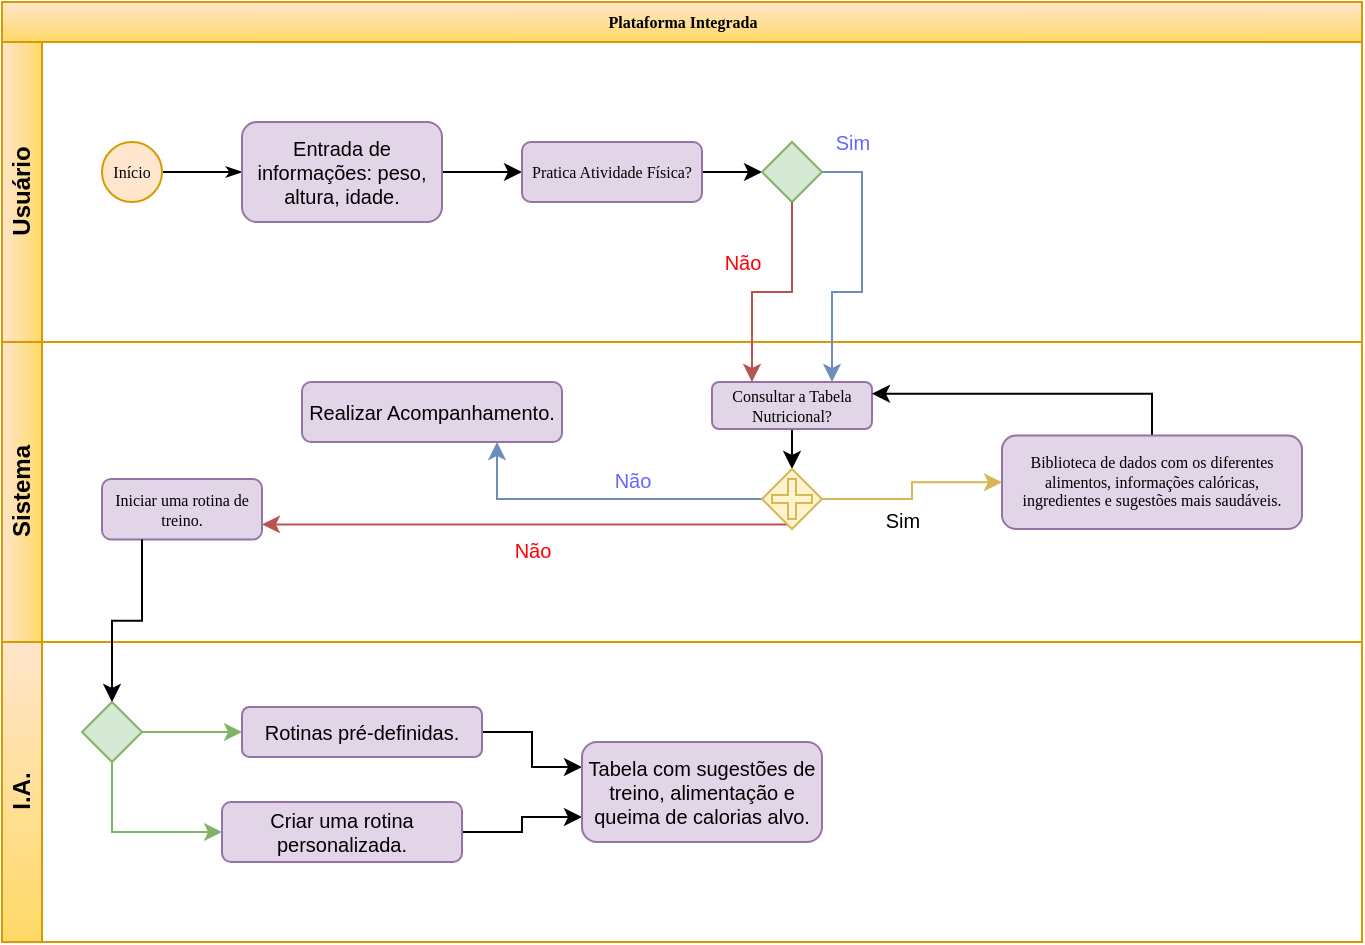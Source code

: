 <mxfile version="18.0.0" type="github">
  <diagram name="Page-1" id="c7488fd3-1785-93aa-aadb-54a6760d102a">
    <mxGraphModel dx="755" dy="451" grid="1" gridSize="10" guides="1" tooltips="1" connect="1" arrows="1" fold="1" page="1" pageScale="1" pageWidth="1100" pageHeight="850" background="none" math="0" shadow="0">
      <root>
        <mxCell id="0" />
        <mxCell id="1" parent="0" />
        <mxCell id="2b4e8129b02d487f-1" value="Plataforma Integrada" style="swimlane;html=1;childLayout=stackLayout;horizontal=1;startSize=20;horizontalStack=0;rounded=0;shadow=0;labelBackgroundColor=none;strokeWidth=1;fontFamily=Verdana;fontSize=8;align=center;fillColor=#ffe6cc;strokeColor=#d79b00;gradientColor=#FFD966;gradientDirection=south;" parent="1" vertex="1">
          <mxGeometry x="180" y="70" width="680" height="470" as="geometry" />
        </mxCell>
        <mxCell id="2b4e8129b02d487f-2" value="Usuário" style="swimlane;html=1;startSize=20;horizontal=0;fillColor=#ffe6cc;strokeColor=#d79b00;gradientColor=#FFD966;gradientDirection=east;" parent="2b4e8129b02d487f-1" vertex="1">
          <mxGeometry y="20" width="680" height="150" as="geometry" />
        </mxCell>
        <mxCell id="2b4e8129b02d487f-18" style="edgeStyle=orthogonalEdgeStyle;rounded=0;html=1;labelBackgroundColor=none;startArrow=none;startFill=0;startSize=5;endArrow=classicThin;endFill=1;endSize=5;jettySize=auto;orthogonalLoop=1;strokeWidth=1;fontFamily=Verdana;fontSize=8" parent="2b4e8129b02d487f-2" source="2b4e8129b02d487f-5" target="2b4e8129b02d487f-6" edge="1">
          <mxGeometry relative="1" as="geometry" />
        </mxCell>
        <mxCell id="2b4e8129b02d487f-5" value="Início" style="ellipse;whiteSpace=wrap;html=1;rounded=0;shadow=0;labelBackgroundColor=none;strokeWidth=1;fontFamily=Verdana;fontSize=8;align=center;fillColor=#ffe6cc;strokeColor=#d79b00;" parent="2b4e8129b02d487f-2" vertex="1">
          <mxGeometry x="50" y="50" width="30" height="30" as="geometry" />
        </mxCell>
        <mxCell id="anYjzXpN8CuQln8XkYSP-6" style="edgeStyle=orthogonalEdgeStyle;rounded=0;orthogonalLoop=1;jettySize=auto;html=1;exitX=1;exitY=0.5;exitDx=0;exitDy=0;entryX=0;entryY=0.5;entryDx=0;entryDy=0;fontSize=10;" edge="1" parent="2b4e8129b02d487f-2" source="2b4e8129b02d487f-6" target="2b4e8129b02d487f-7">
          <mxGeometry relative="1" as="geometry" />
        </mxCell>
        <mxCell id="2b4e8129b02d487f-6" value="&lt;span style=&quot;font-family: Helvetica; font-size: 10px;&quot;&gt;Entrada de informações: peso, altura, idade.&lt;/span&gt;" style="rounded=1;whiteSpace=wrap;html=1;shadow=0;labelBackgroundColor=none;strokeWidth=1;fontFamily=Verdana;fontSize=8;align=center;fillColor=#e1d5e7;strokeColor=#9673a6;" parent="2b4e8129b02d487f-2" vertex="1">
          <mxGeometry x="120" y="40" width="100" height="50" as="geometry" />
        </mxCell>
        <mxCell id="anYjzXpN8CuQln8XkYSP-9" style="edgeStyle=orthogonalEdgeStyle;rounded=0;orthogonalLoop=1;jettySize=auto;html=1;exitX=1;exitY=0.5;exitDx=0;exitDy=0;entryX=0;entryY=0.5;entryDx=0;entryDy=0;fontSize=10;" edge="1" parent="2b4e8129b02d487f-2" source="2b4e8129b02d487f-7" target="anYjzXpN8CuQln8XkYSP-8">
          <mxGeometry relative="1" as="geometry" />
        </mxCell>
        <mxCell id="2b4e8129b02d487f-7" value="Pratica Atividade Física?" style="rounded=1;whiteSpace=wrap;html=1;shadow=0;labelBackgroundColor=none;strokeWidth=1;fontFamily=Verdana;fontSize=8;align=center;fillColor=#e1d5e7;strokeColor=#9673a6;" parent="2b4e8129b02d487f-2" vertex="1">
          <mxGeometry x="260" y="50" width="90" height="30" as="geometry" />
        </mxCell>
        <mxCell id="anYjzXpN8CuQln8XkYSP-8" value="" style="rhombus;whiteSpace=wrap;html=1;labelBackgroundColor=none;labelBorderColor=none;fontSize=10;fillColor=#d5e8d4;strokeColor=#82b366;" vertex="1" parent="2b4e8129b02d487f-2">
          <mxGeometry x="380" y="50" width="30" height="30" as="geometry" />
        </mxCell>
        <mxCell id="anYjzXpN8CuQln8XkYSP-20" value="Não" style="text;html=1;align=center;verticalAlign=middle;resizable=0;points=[];autosize=1;strokeColor=none;fillColor=none;fontSize=10;fontColor=#FF0000;" vertex="1" parent="2b4e8129b02d487f-2">
          <mxGeometry x="355" y="100" width="30" height="20" as="geometry" />
        </mxCell>
        <mxCell id="anYjzXpN8CuQln8XkYSP-28" value="Sim" style="text;html=1;align=center;verticalAlign=middle;resizable=0;points=[];autosize=1;strokeColor=none;fillColor=none;fontSize=10;fontColor=#6666FF;" vertex="1" parent="2b4e8129b02d487f-2">
          <mxGeometry x="410" y="40" width="30" height="20" as="geometry" />
        </mxCell>
        <mxCell id="2b4e8129b02d487f-3" value="Sistema" style="swimlane;html=1;startSize=20;horizontal=0;fillColor=#ffe6cc;strokeColor=#d79b00;gradientColor=#FFD966;gradientDirection=east;" parent="2b4e8129b02d487f-1" vertex="1">
          <mxGeometry y="170" width="680" height="150" as="geometry" />
        </mxCell>
        <mxCell id="anYjzXpN8CuQln8XkYSP-34" style="edgeStyle=orthogonalEdgeStyle;rounded=0;orthogonalLoop=1;jettySize=auto;html=1;exitX=0.5;exitY=1;exitDx=0;exitDy=0;entryX=0.5;entryY=0;entryDx=0;entryDy=0;entryPerimeter=0;fontSize=10;fontColor=default;" edge="1" parent="2b4e8129b02d487f-3" source="2b4e8129b02d487f-12" target="2b4e8129b02d487f-13">
          <mxGeometry relative="1" as="geometry" />
        </mxCell>
        <mxCell id="2b4e8129b02d487f-12" value="Consultar a Tabela Nutricional?" style="rounded=1;whiteSpace=wrap;html=1;shadow=0;labelBackgroundColor=none;strokeWidth=1;fontFamily=Verdana;fontSize=8;align=center;fillColor=#e1d5e7;strokeColor=#9673a6;" parent="2b4e8129b02d487f-3" vertex="1">
          <mxGeometry x="355" y="20" width="80" height="23.5" as="geometry" />
        </mxCell>
        <mxCell id="anYjzXpN8CuQln8XkYSP-36" style="edgeStyle=orthogonalEdgeStyle;rounded=0;orthogonalLoop=1;jettySize=auto;html=1;exitX=1;exitY=0.5;exitDx=0;exitDy=0;exitPerimeter=0;entryX=0;entryY=0.5;entryDx=0;entryDy=0;fontSize=10;fontColor=default;fillColor=#fff2cc;strokeColor=#d6b656;" edge="1" parent="2b4e8129b02d487f-3" source="2b4e8129b02d487f-13" target="2b4e8129b02d487f-14">
          <mxGeometry relative="1" as="geometry" />
        </mxCell>
        <mxCell id="anYjzXpN8CuQln8XkYSP-37" style="edgeStyle=orthogonalEdgeStyle;rounded=0;orthogonalLoop=1;jettySize=auto;html=1;exitX=0;exitY=0.5;exitDx=0;exitDy=0;exitPerimeter=0;entryX=0.75;entryY=1;entryDx=0;entryDy=0;fontSize=10;fontColor=#6666FF;fillColor=#dae8fc;strokeColor=#6c8ebf;" edge="1" parent="2b4e8129b02d487f-3" source="2b4e8129b02d487f-13" target="anYjzXpN8CuQln8XkYSP-30">
          <mxGeometry relative="1" as="geometry" />
        </mxCell>
        <mxCell id="anYjzXpN8CuQln8XkYSP-38" style="edgeStyle=orthogonalEdgeStyle;rounded=0;orthogonalLoop=1;jettySize=auto;html=1;exitX=0.5;exitY=1;exitDx=0;exitDy=0;exitPerimeter=0;entryX=1;entryY=0.75;entryDx=0;entryDy=0;fontSize=10;fontColor=#6666FF;fillColor=#f8cecc;strokeColor=#b85450;" edge="1" parent="2b4e8129b02d487f-3" source="2b4e8129b02d487f-13" target="2b4e8129b02d487f-17">
          <mxGeometry relative="1" as="geometry">
            <Array as="points">
              <mxPoint x="395" y="91" />
            </Array>
          </mxGeometry>
        </mxCell>
        <mxCell id="2b4e8129b02d487f-13" value="" style="strokeWidth=1;html=1;shape=mxgraph.flowchart.decision;whiteSpace=wrap;rounded=1;shadow=0;labelBackgroundColor=none;fontFamily=Verdana;fontSize=8;align=center;fillColor=#fff2cc;strokeColor=#d6b656;" parent="2b4e8129b02d487f-3" vertex="1">
          <mxGeometry x="380" y="63.5" width="30" height="30" as="geometry" />
        </mxCell>
        <mxCell id="anYjzXpN8CuQln8XkYSP-41" style="edgeStyle=orthogonalEdgeStyle;rounded=0;orthogonalLoop=1;jettySize=auto;html=1;exitX=0.5;exitY=0;exitDx=0;exitDy=0;entryX=1;entryY=0.25;entryDx=0;entryDy=0;fontSize=10;fontColor=#6666FF;" edge="1" parent="2b4e8129b02d487f-3" source="2b4e8129b02d487f-14" target="2b4e8129b02d487f-12">
          <mxGeometry relative="1" as="geometry" />
        </mxCell>
        <mxCell id="2b4e8129b02d487f-14" value="Biblioteca de dados com os diferentes alimentos, informações calóricas, ingredientes e sugestões mais saudáveis." style="rounded=1;whiteSpace=wrap;html=1;shadow=0;labelBackgroundColor=none;strokeWidth=1;fontFamily=Verdana;fontSize=8;align=center;fillColor=#e1d5e7;strokeColor=#9673a6;" parent="2b4e8129b02d487f-3" vertex="1">
          <mxGeometry x="500" y="46.75" width="150" height="46.75" as="geometry" />
        </mxCell>
        <mxCell id="anYjzXpN8CuQln8XkYSP-35" value="" style="shape=cross;whiteSpace=wrap;html=1;labelBackgroundColor=none;labelBorderColor=none;fontSize=10;fillColor=#fff2cc;strokeColor=#d6b656;" vertex="1" parent="2b4e8129b02d487f-3">
          <mxGeometry x="385" y="68.5" width="20" height="20" as="geometry" />
        </mxCell>
        <mxCell id="anYjzXpN8CuQln8XkYSP-30" value="&lt;span style=&quot;&quot;&gt;Realizar Acompanhamento.&lt;/span&gt;" style="rounded=1;whiteSpace=wrap;html=1;labelBackgroundColor=none;labelBorderColor=none;fontSize=10;fillColor=#e1d5e7;strokeColor=#9673a6;gradientColor=none;" vertex="1" parent="2b4e8129b02d487f-3">
          <mxGeometry x="150" y="20" width="130" height="30" as="geometry" />
        </mxCell>
        <mxCell id="2b4e8129b02d487f-17" value="Iniciar uma rotina de treino." style="rounded=1;whiteSpace=wrap;html=1;shadow=0;labelBackgroundColor=none;strokeWidth=1;fontFamily=Verdana;fontSize=8;align=center;fillColor=#e1d5e7;strokeColor=#9673a6;" parent="2b4e8129b02d487f-3" vertex="1">
          <mxGeometry x="50" y="68.5" width="80" height="30.25" as="geometry" />
        </mxCell>
        <mxCell id="anYjzXpN8CuQln8XkYSP-21" value="Sim" style="text;html=1;align=center;verticalAlign=middle;resizable=0;points=[];autosize=1;strokeColor=none;fillColor=none;fontSize=10;" vertex="1" parent="2b4e8129b02d487f-3">
          <mxGeometry x="435" y="78.75" width="30" height="20" as="geometry" />
        </mxCell>
        <mxCell id="anYjzXpN8CuQln8XkYSP-39" value="Não" style="text;html=1;align=center;verticalAlign=middle;resizable=0;points=[];autosize=1;strokeColor=none;fillColor=none;fontSize=10;fontColor=#FF0000;" vertex="1" parent="2b4e8129b02d487f-3">
          <mxGeometry x="250" y="93.5" width="30" height="20" as="geometry" />
        </mxCell>
        <mxCell id="anYjzXpN8CuQln8XkYSP-40" value="Não" style="text;html=1;align=center;verticalAlign=middle;resizable=0;points=[];autosize=1;strokeColor=none;fillColor=none;fontSize=10;fontColor=#6666FF;" vertex="1" parent="2b4e8129b02d487f-3">
          <mxGeometry x="300" y="58.75" width="30" height="20" as="geometry" />
        </mxCell>
        <mxCell id="2b4e8129b02d487f-4" value="I.A." style="swimlane;html=1;startSize=20;horizontal=0;fillColor=#ffe6cc;strokeColor=#d79b00;gradientColor=#FFD966;" parent="2b4e8129b02d487f-1" vertex="1">
          <mxGeometry y="320" width="680" height="150" as="geometry" />
        </mxCell>
        <mxCell id="anYjzXpN8CuQln8XkYSP-46" style="edgeStyle=orthogonalEdgeStyle;rounded=0;orthogonalLoop=1;jettySize=auto;html=1;exitX=1;exitY=0.5;exitDx=0;exitDy=0;exitPerimeter=0;entryX=0;entryY=0.5;entryDx=0;entryDy=0;fontSize=10;fontColor=#000000;fillColor=#d5e8d4;strokeColor=#82b366;" edge="1" parent="2b4e8129b02d487f-4" source="2b4e8129b02d487f-15" target="anYjzXpN8CuQln8XkYSP-42">
          <mxGeometry relative="1" as="geometry" />
        </mxCell>
        <mxCell id="anYjzXpN8CuQln8XkYSP-47" style="edgeStyle=orthogonalEdgeStyle;rounded=0;orthogonalLoop=1;jettySize=auto;html=1;exitX=0.5;exitY=1;exitDx=0;exitDy=0;exitPerimeter=0;entryX=0;entryY=0.5;entryDx=0;entryDy=0;fontSize=10;fontColor=#000000;fillColor=#d5e8d4;strokeColor=#82b366;" edge="1" parent="2b4e8129b02d487f-4" source="2b4e8129b02d487f-15" target="anYjzXpN8CuQln8XkYSP-43">
          <mxGeometry relative="1" as="geometry" />
        </mxCell>
        <mxCell id="2b4e8129b02d487f-15" value="" style="strokeWidth=1;html=1;shape=mxgraph.flowchart.decision;whiteSpace=wrap;rounded=1;shadow=0;labelBackgroundColor=none;fontFamily=Verdana;fontSize=8;align=center;fillColor=#d5e8d4;strokeColor=#82b366;" parent="2b4e8129b02d487f-4" vertex="1">
          <mxGeometry x="40" y="30.0" width="30" height="30" as="geometry" />
        </mxCell>
        <mxCell id="anYjzXpN8CuQln8XkYSP-49" style="edgeStyle=orthogonalEdgeStyle;rounded=0;orthogonalLoop=1;jettySize=auto;html=1;exitX=1;exitY=0.5;exitDx=0;exitDy=0;entryX=0;entryY=0.25;entryDx=0;entryDy=0;fontSize=10;fontColor=#000000;" edge="1" parent="2b4e8129b02d487f-4" source="anYjzXpN8CuQln8XkYSP-42" target="anYjzXpN8CuQln8XkYSP-48">
          <mxGeometry relative="1" as="geometry" />
        </mxCell>
        <mxCell id="anYjzXpN8CuQln8XkYSP-42" value="&lt;font color=&quot;#000000&quot;&gt;Rotinas pré-definidas.&lt;/font&gt;" style="rounded=1;whiteSpace=wrap;html=1;labelBackgroundColor=none;labelBorderColor=none;fontSize=10;fillColor=#e1d5e7;strokeColor=#9673a6;" vertex="1" parent="2b4e8129b02d487f-4">
          <mxGeometry x="120" y="32.5" width="120" height="25" as="geometry" />
        </mxCell>
        <mxCell id="anYjzXpN8CuQln8XkYSP-50" style="edgeStyle=orthogonalEdgeStyle;rounded=0;orthogonalLoop=1;jettySize=auto;html=1;exitX=1;exitY=0.5;exitDx=0;exitDy=0;entryX=0;entryY=0.75;entryDx=0;entryDy=0;fontSize=10;fontColor=#000000;" edge="1" parent="2b4e8129b02d487f-4" source="anYjzXpN8CuQln8XkYSP-43" target="anYjzXpN8CuQln8XkYSP-48">
          <mxGeometry relative="1" as="geometry" />
        </mxCell>
        <mxCell id="anYjzXpN8CuQln8XkYSP-43" value="Criar uma rotina personalizada." style="rounded=1;whiteSpace=wrap;html=1;labelBackgroundColor=none;labelBorderColor=none;fontSize=10;fillColor=#e1d5e7;strokeColor=#9673a6;" vertex="1" parent="2b4e8129b02d487f-4">
          <mxGeometry x="110" y="80" width="120" height="30" as="geometry" />
        </mxCell>
        <mxCell id="anYjzXpN8CuQln8XkYSP-48" value="Tabela com sugestões de treino, alimentação e queima de calorias alvo." style="rounded=1;whiteSpace=wrap;html=1;labelBackgroundColor=none;labelBorderColor=none;fontSize=10;gradientDirection=south;fillColor=#e1d5e7;strokeColor=#9673a6;" vertex="1" parent="2b4e8129b02d487f-4">
          <mxGeometry x="290" y="50" width="120" height="50" as="geometry" />
        </mxCell>
        <mxCell id="anYjzXpN8CuQln8XkYSP-32" style="edgeStyle=orthogonalEdgeStyle;rounded=0;orthogonalLoop=1;jettySize=auto;html=1;exitX=0.5;exitY=1;exitDx=0;exitDy=0;entryX=0.25;entryY=0;entryDx=0;entryDy=0;fontSize=10;fontColor=default;fillColor=#f8cecc;strokeColor=#b85450;" edge="1" parent="2b4e8129b02d487f-1" source="anYjzXpN8CuQln8XkYSP-8" target="2b4e8129b02d487f-12">
          <mxGeometry relative="1" as="geometry" />
        </mxCell>
        <mxCell id="anYjzXpN8CuQln8XkYSP-33" style="edgeStyle=orthogonalEdgeStyle;rounded=0;orthogonalLoop=1;jettySize=auto;html=1;exitX=1;exitY=0.5;exitDx=0;exitDy=0;entryX=0.75;entryY=0;entryDx=0;entryDy=0;fontSize=10;fontColor=default;fillColor=#dae8fc;strokeColor=#6c8ebf;" edge="1" parent="2b4e8129b02d487f-1" source="anYjzXpN8CuQln8XkYSP-8" target="2b4e8129b02d487f-12">
          <mxGeometry relative="1" as="geometry" />
        </mxCell>
        <mxCell id="anYjzXpN8CuQln8XkYSP-45" style="edgeStyle=orthogonalEdgeStyle;rounded=0;orthogonalLoop=1;jettySize=auto;html=1;exitX=0.25;exitY=1;exitDx=0;exitDy=0;entryX=0.5;entryY=0;entryDx=0;entryDy=0;entryPerimeter=0;fontSize=10;fontColor=#000000;" edge="1" parent="2b4e8129b02d487f-1" source="2b4e8129b02d487f-17" target="2b4e8129b02d487f-15">
          <mxGeometry relative="1" as="geometry" />
        </mxCell>
      </root>
    </mxGraphModel>
  </diagram>
</mxfile>
